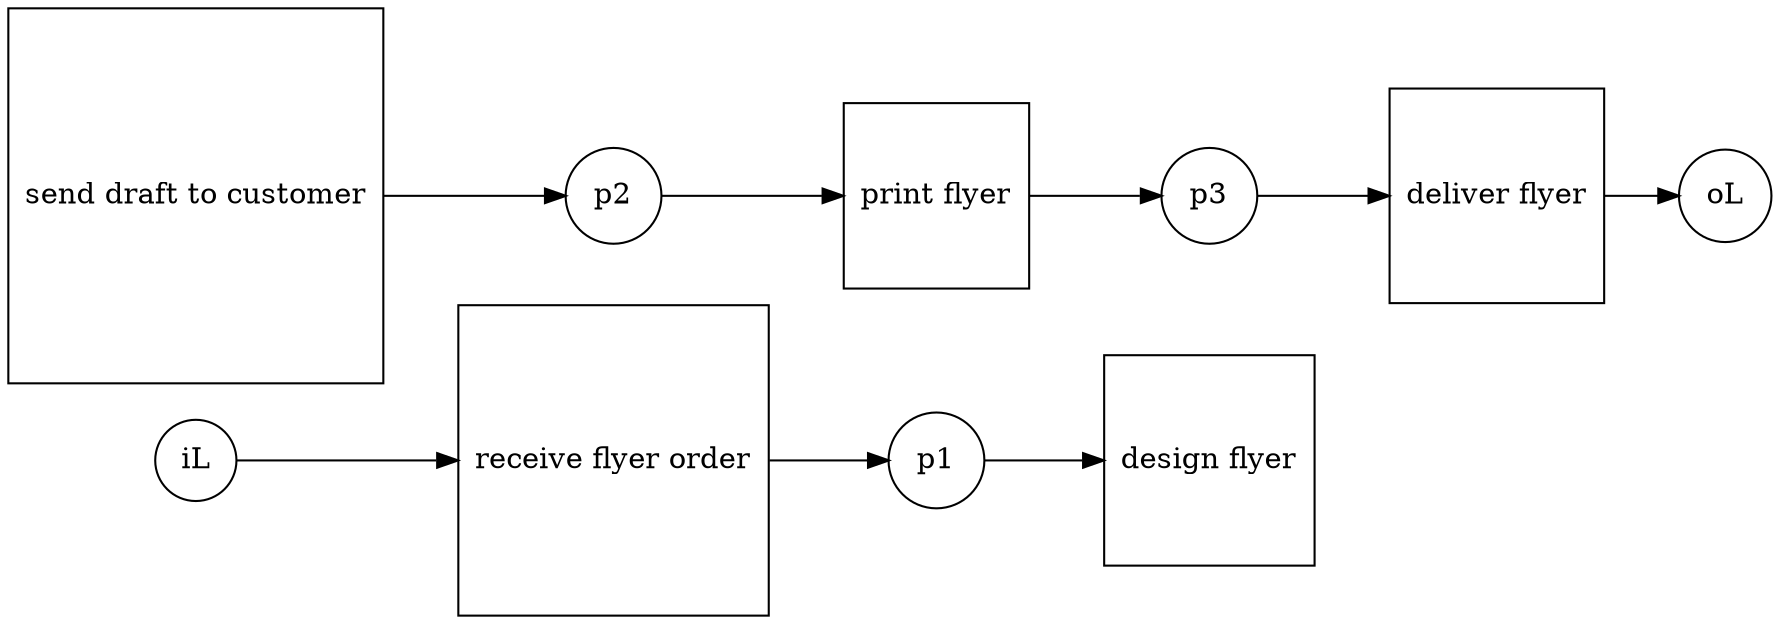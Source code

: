 digraph {
	graph [rankdir=LR]
	"receive flyer order" [shape=square]
	p1 [shape=circle]
	"receive flyer order" -> p1
	p1 [shape=circle]
	"design flyer" [shape=square]
	p1 -> "design flyer"
	"send draft to customer" [shape=square]
	p2 [shape=circle]
	"send draft to customer" -> p2
	p2 [shape=circle]
	"print flyer" [shape=square]
	p2 -> "print flyer"
	"print flyer" [shape=square]
	p3 [shape=circle]
	"print flyer" -> p3
	p3 [shape=circle]
	"deliver flyer" [shape=square]
	p3 -> "deliver flyer"
	iL [shape=circle]
	"receive flyer order" [shape=square]
	iL -> "receive flyer order"
	oL [shape=circle]
	"deliver flyer" [shape=square]
	"deliver flyer" -> oL
}
